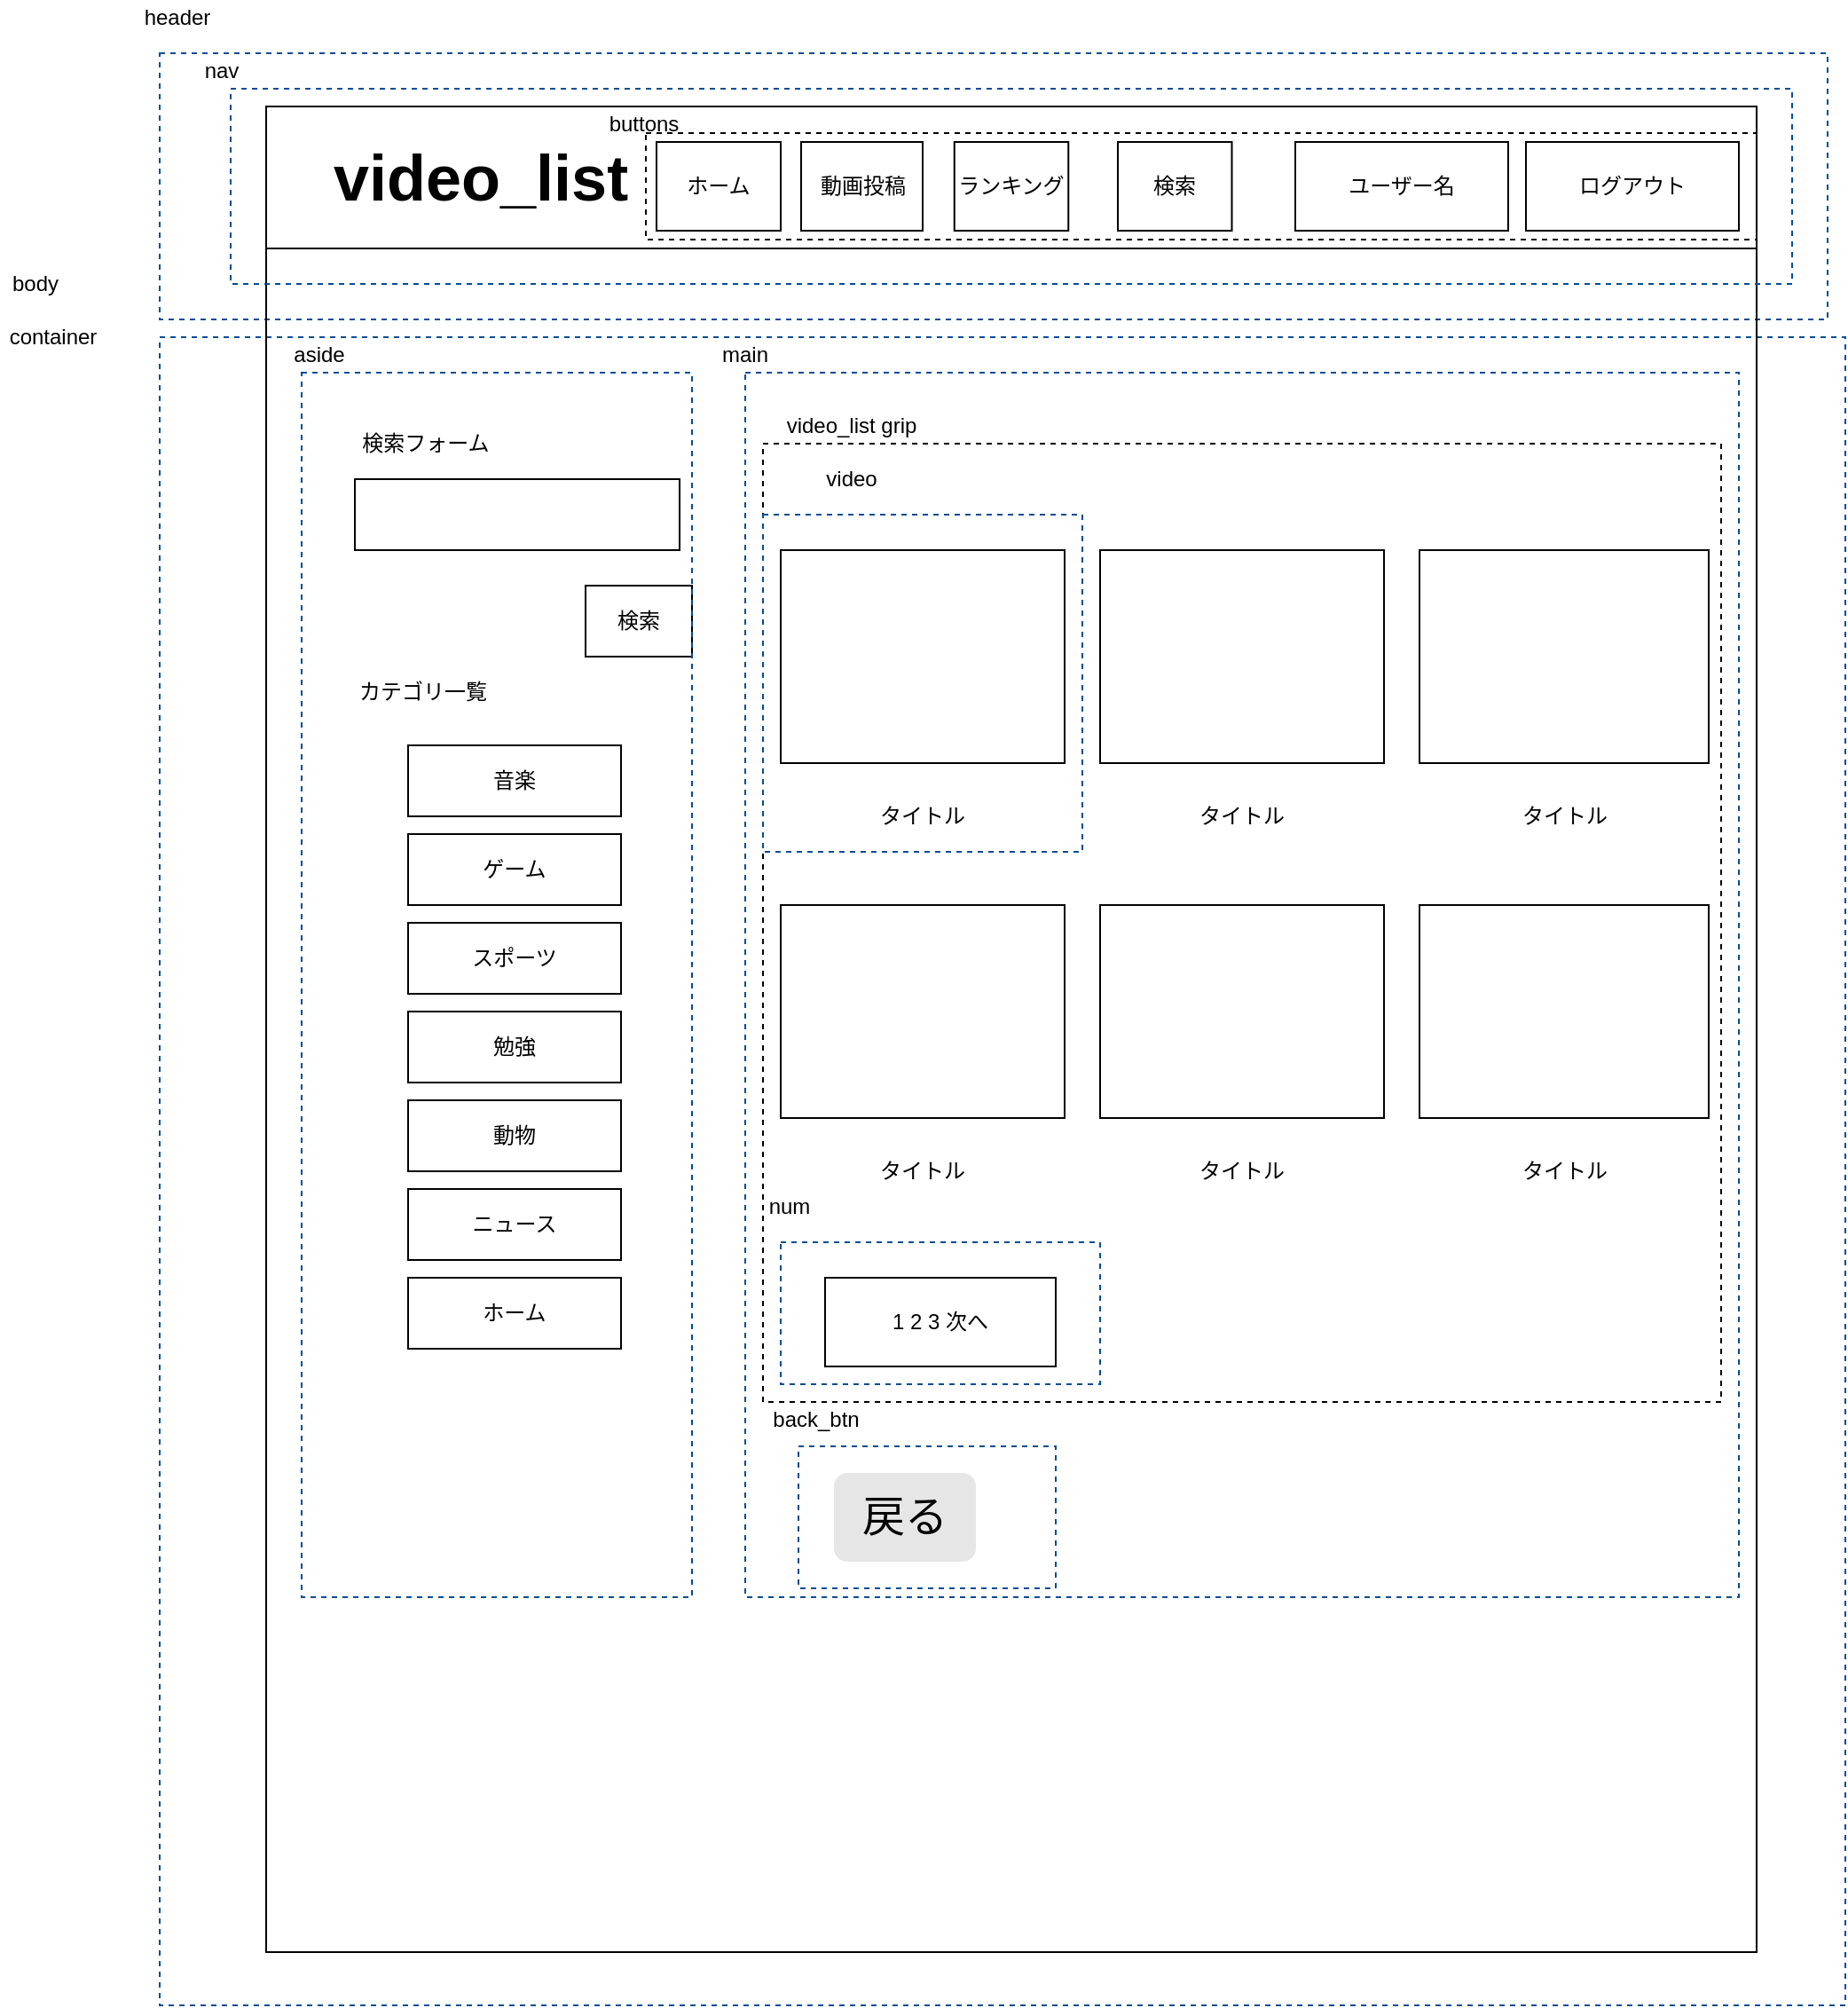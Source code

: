 <mxfile version="14.6.13" type="device"><diagram id="qV4Y1ibvRHWzE1QoIarS" name="ページ1"><mxGraphModel dx="1086" dy="1795" grid="1" gridSize="10" guides="1" tooltips="1" connect="1" arrows="1" fold="1" page="1" pageScale="1" pageWidth="827" pageHeight="1169" math="0" shadow="0"><root><mxCell id="0"/><mxCell id="1" parent="0"/><mxCell id="JnhSFOKj9GDTMDjTWT9U-10" value="" style="rounded=0;whiteSpace=wrap;html=1;dashed=1;strokeColor=#000000;fillColor=none;" parent="1" vertex="1"><mxGeometry x="480" y="-890" width="540" height="540" as="geometry"/></mxCell><mxCell id="41ih9-w9jSs7INL_MtGD-24" value="" style="rounded=0;whiteSpace=wrap;html=1;fillColor=none;dashed=1;strokeColor=#004C99;" parent="1" vertex="1"><mxGeometry x="140" y="-1110" width="940" height="150" as="geometry"/></mxCell><mxCell id="41ih9-w9jSs7INL_MtGD-37" value="" style="rounded=0;whiteSpace=wrap;html=1;dashed=1;strokeColor=#004C99;fillColor=none;" parent="1" vertex="1"><mxGeometry x="140" y="-950" width="950" height="940" as="geometry"/></mxCell><mxCell id="41ih9-w9jSs7INL_MtGD-27" value="" style="rounded=0;whiteSpace=wrap;html=1;fillColor=none;dashed=1;strokeColor=#004C99;" parent="1" vertex="1"><mxGeometry x="470" y="-930" width="560" height="690" as="geometry"/></mxCell><mxCell id="UcNmZPkEHvnRl0_18qgE-3" value="" style="rounded=0;whiteSpace=wrap;html=1;fillColor=none;" parent="1" vertex="1"><mxGeometry x="200" y="-1080" width="840" height="1040" as="geometry"/></mxCell><mxCell id="41ih9-w9jSs7INL_MtGD-1" value="&lt;font style=&quot;font-size: 36px&quot;&gt;&lt;b&gt;　video_list&lt;/b&gt;&lt;/font&gt;" style="rounded=0;whiteSpace=wrap;html=1;align=left;" parent="1" vertex="1"><mxGeometry x="200" y="-1080" width="840" height="80" as="geometry"/></mxCell><mxCell id="41ih9-w9jSs7INL_MtGD-2" value="ユーザー名" style="rounded=0;whiteSpace=wrap;html=1;" parent="1" vertex="1"><mxGeometry x="780" y="-1060" width="120" height="50" as="geometry"/></mxCell><mxCell id="41ih9-w9jSs7INL_MtGD-3" value="ログアウト" style="rounded=0;whiteSpace=wrap;html=1;" parent="1" vertex="1"><mxGeometry x="910" y="-1060" width="120" height="50" as="geometry"/></mxCell><mxCell id="41ih9-w9jSs7INL_MtGD-4" value="" style="rounded=0;whiteSpace=wrap;html=1;" parent="1" vertex="1"><mxGeometry x="490" y="-830" width="160" height="120" as="geometry"/></mxCell><mxCell id="41ih9-w9jSs7INL_MtGD-5" value="" style="rounded=0;whiteSpace=wrap;html=1;" parent="1" vertex="1"><mxGeometry x="670" y="-830" width="160" height="120" as="geometry"/></mxCell><mxCell id="41ih9-w9jSs7INL_MtGD-6" value="" style="rounded=0;whiteSpace=wrap;html=1;" parent="1" vertex="1"><mxGeometry x="850" y="-830" width="163" height="120" as="geometry"/></mxCell><mxCell id="41ih9-w9jSs7INL_MtGD-7" value="タイトル" style="text;html=1;strokeColor=none;fillColor=none;align=center;verticalAlign=middle;whiteSpace=wrap;rounded=0;" parent="1" vertex="1"><mxGeometry x="510" y="-700" width="120" height="40" as="geometry"/></mxCell><mxCell id="41ih9-w9jSs7INL_MtGD-8" value="タイトル" style="text;html=1;strokeColor=none;fillColor=none;align=center;verticalAlign=middle;whiteSpace=wrap;rounded=0;" parent="1" vertex="1"><mxGeometry x="690" y="-700" width="120" height="40" as="geometry"/></mxCell><mxCell id="41ih9-w9jSs7INL_MtGD-9" value="タイトル" style="text;html=1;strokeColor=none;fillColor=none;align=center;verticalAlign=middle;whiteSpace=wrap;rounded=0;" parent="1" vertex="1"><mxGeometry x="871.5" y="-700" width="120" height="40" as="geometry"/></mxCell><mxCell id="41ih9-w9jSs7INL_MtGD-10" value="" style="rounded=0;whiteSpace=wrap;html=1;" parent="1" vertex="1"><mxGeometry x="490" y="-630" width="160" height="120" as="geometry"/></mxCell><mxCell id="41ih9-w9jSs7INL_MtGD-11" value="" style="rounded=0;whiteSpace=wrap;html=1;" parent="1" vertex="1"><mxGeometry x="670" y="-630" width="160" height="120" as="geometry"/></mxCell><mxCell id="41ih9-w9jSs7INL_MtGD-12" value="" style="rounded=0;whiteSpace=wrap;html=1;" parent="1" vertex="1"><mxGeometry x="850" y="-630" width="163" height="120" as="geometry"/></mxCell><mxCell id="41ih9-w9jSs7INL_MtGD-13" value="タイトル" style="text;html=1;strokeColor=none;fillColor=none;align=center;verticalAlign=middle;whiteSpace=wrap;rounded=0;" parent="1" vertex="1"><mxGeometry x="510" y="-500" width="120" height="40" as="geometry"/></mxCell><mxCell id="41ih9-w9jSs7INL_MtGD-14" value="タイトル" style="text;html=1;strokeColor=none;fillColor=none;align=center;verticalAlign=middle;whiteSpace=wrap;rounded=0;" parent="1" vertex="1"><mxGeometry x="690" y="-500" width="120" height="40" as="geometry"/></mxCell><mxCell id="41ih9-w9jSs7INL_MtGD-15" value="タイトル" style="text;html=1;strokeColor=none;fillColor=none;align=center;verticalAlign=middle;whiteSpace=wrap;rounded=0;" parent="1" vertex="1"><mxGeometry x="871.5" y="-500" width="120" height="40" as="geometry"/></mxCell><mxCell id="41ih9-w9jSs7INL_MtGD-16" value="" style="rounded=0;whiteSpace=wrap;html=1;" parent="1" vertex="1"><mxGeometry x="250" y="-870" width="183" height="40" as="geometry"/></mxCell><mxCell id="41ih9-w9jSs7INL_MtGD-17" value="検索フォーム" style="text;html=1;strokeColor=none;fillColor=none;align=center;verticalAlign=middle;whiteSpace=wrap;rounded=0;" parent="1" vertex="1"><mxGeometry x="250" y="-900" width="80" height="20" as="geometry"/></mxCell><mxCell id="41ih9-w9jSs7INL_MtGD-19" value="検索" style="rounded=0;whiteSpace=wrap;html=1;" parent="1" vertex="1"><mxGeometry x="380" y="-810" width="60" height="40" as="geometry"/></mxCell><mxCell id="41ih9-w9jSs7INL_MtGD-23" value="1 2 3 次へ" style="text;html=1;fillColor=none;align=center;verticalAlign=middle;whiteSpace=wrap;rounded=0;strokeColor=#000000;" parent="1" vertex="1"><mxGeometry x="515" y="-420" width="130" height="50" as="geometry"/></mxCell><mxCell id="41ih9-w9jSs7INL_MtGD-28" value="" style="rounded=0;whiteSpace=wrap;html=1;fillColor=none;dashed=1;strokeColor=#004C99;" parent="1" vertex="1"><mxGeometry x="220" y="-930" width="220" height="690" as="geometry"/></mxCell><mxCell id="41ih9-w9jSs7INL_MtGD-29" value="" style="rounded=0;whiteSpace=wrap;html=1;dashed=1;strokeColor=#004C99;fillColor=none;" parent="1" vertex="1"><mxGeometry x="490" y="-440" width="180" height="80" as="geometry"/></mxCell><mxCell id="41ih9-w9jSs7INL_MtGD-30" value="main" style="text;html=1;strokeColor=none;fillColor=none;align=center;verticalAlign=middle;whiteSpace=wrap;rounded=0;dashed=1;" parent="1" vertex="1"><mxGeometry x="450" y="-950" width="40" height="20" as="geometry"/></mxCell><mxCell id="41ih9-w9jSs7INL_MtGD-31" value="aside" style="text;html=1;strokeColor=none;fillColor=none;align=center;verticalAlign=middle;whiteSpace=wrap;rounded=0;dashed=1;" parent="1" vertex="1"><mxGeometry x="210" y="-950" width="40" height="20" as="geometry"/></mxCell><mxCell id="41ih9-w9jSs7INL_MtGD-32" value="num" style="text;html=1;strokeColor=none;fillColor=none;align=center;verticalAlign=middle;whiteSpace=wrap;rounded=0;dashed=1;" parent="1" vertex="1"><mxGeometry x="475" y="-470" width="40" height="20" as="geometry"/></mxCell><mxCell id="41ih9-w9jSs7INL_MtGD-33" value="header" style="text;html=1;strokeColor=none;fillColor=none;align=center;verticalAlign=middle;whiteSpace=wrap;rounded=0;dashed=1;" parent="1" vertex="1"><mxGeometry x="130" y="-1140" width="40" height="20" as="geometry"/></mxCell><mxCell id="41ih9-w9jSs7INL_MtGD-38" value="body" style="text;html=1;strokeColor=none;fillColor=none;align=center;verticalAlign=middle;whiteSpace=wrap;rounded=0;dashed=1;" parent="1" vertex="1"><mxGeometry x="50" y="-990" width="40" height="20" as="geometry"/></mxCell><mxCell id="1c0NNwxKIvy2WAwoOnhW-1" value="ホーム" style="rounded=0;whiteSpace=wrap;html=1;" parent="1" vertex="1"><mxGeometry x="420" y="-1060" width="70" height="50" as="geometry"/></mxCell><mxCell id="1c0NNwxKIvy2WAwoOnhW-2" value="動画投稿" style="rounded=0;whiteSpace=wrap;html=1;" parent="1" vertex="1"><mxGeometry x="501.5" y="-1060" width="68.5" height="50" as="geometry"/></mxCell><mxCell id="1c0NNwxKIvy2WAwoOnhW-5" value="ランキング" style="rounded=0;whiteSpace=wrap;html=1;" parent="1" vertex="1"><mxGeometry x="587.88" y="-1060" width="64.25" height="50" as="geometry"/></mxCell><mxCell id="1c0NNwxKIvy2WAwoOnhW-6" value="音楽" style="rounded=0;whiteSpace=wrap;html=1;" parent="1" vertex="1"><mxGeometry x="280" y="-720" width="120" height="40" as="geometry"/></mxCell><mxCell id="1c0NNwxKIvy2WAwoOnhW-7" value="ホーム" style="rounded=0;whiteSpace=wrap;html=1;" parent="1" vertex="1"><mxGeometry x="280" y="-420" width="120" height="40" as="geometry"/></mxCell><mxCell id="1c0NNwxKIvy2WAwoOnhW-8" value="動物" style="rounded=0;whiteSpace=wrap;html=1;" parent="1" vertex="1"><mxGeometry x="280" y="-520" width="120" height="40" as="geometry"/></mxCell><mxCell id="1c0NNwxKIvy2WAwoOnhW-9" value="ゲーム" style="rounded=0;whiteSpace=wrap;html=1;" parent="1" vertex="1"><mxGeometry x="280" y="-670" width="120" height="40" as="geometry"/></mxCell><mxCell id="1c0NNwxKIvy2WAwoOnhW-10" value="スポーツ" style="rounded=0;whiteSpace=wrap;html=1;" parent="1" vertex="1"><mxGeometry x="280" y="-620" width="120" height="40" as="geometry"/></mxCell><mxCell id="1c0NNwxKIvy2WAwoOnhW-11" value="勉強" style="rounded=0;whiteSpace=wrap;html=1;" parent="1" vertex="1"><mxGeometry x="280" y="-570" width="120" height="40" as="geometry"/></mxCell><mxCell id="1c0NNwxKIvy2WAwoOnhW-13" value="カテゴリ一覧" style="text;html=1;strokeColor=none;fillColor=none;align=center;verticalAlign=middle;whiteSpace=wrap;rounded=0;" parent="1" vertex="1"><mxGeometry x="247.25" y="-760" width="82.75" height="20" as="geometry"/></mxCell><mxCell id="JnhSFOKj9GDTMDjTWT9U-1" value="検索" style="rounded=0;whiteSpace=wrap;html=1;" parent="1" vertex="1"><mxGeometry x="680" y="-1060" width="64.25" height="50" as="geometry"/></mxCell><mxCell id="JnhSFOKj9GDTMDjTWT9U-2" value="" style="rounded=0;whiteSpace=wrap;html=1;fillColor=none;dashed=1;strokeColor=#004C99;" parent="1" vertex="1"><mxGeometry x="180" y="-1090" width="880" height="110" as="geometry"/></mxCell><mxCell id="JnhSFOKj9GDTMDjTWT9U-5" value="nav" style="text;html=1;strokeColor=none;fillColor=none;align=center;verticalAlign=middle;whiteSpace=wrap;rounded=0;dashed=1;" parent="1" vertex="1"><mxGeometry x="90" y="-1110" width="170" height="20" as="geometry"/></mxCell><mxCell id="JnhSFOKj9GDTMDjTWT9U-6" value="" style="rounded=0;whiteSpace=wrap;html=1;dashed=1;strokeColor=#000000;fillColor=none;" parent="1" vertex="1"><mxGeometry x="414" y="-1065" width="626" height="60" as="geometry"/></mxCell><mxCell id="JnhSFOKj9GDTMDjTWT9U-8" value="buttons" style="text;html=1;strokeColor=none;fillColor=none;align=center;verticalAlign=middle;whiteSpace=wrap;rounded=0;dashed=1;" parent="1" vertex="1"><mxGeometry x="393" y="-1080" width="40" height="20" as="geometry"/></mxCell><mxCell id="JnhSFOKj9GDTMDjTWT9U-9" value="container" style="text;html=1;strokeColor=none;fillColor=none;align=center;verticalAlign=middle;whiteSpace=wrap;rounded=0;dashed=1;" parent="1" vertex="1"><mxGeometry x="60" y="-960" width="40" height="20" as="geometry"/></mxCell><mxCell id="JnhSFOKj9GDTMDjTWT9U-11" value="video_list grip" style="text;html=1;strokeColor=none;fillColor=none;align=center;verticalAlign=middle;whiteSpace=wrap;rounded=0;dashed=1;" parent="1" vertex="1"><mxGeometry x="480" y="-910" width="100" height="20" as="geometry"/></mxCell><mxCell id="JnhSFOKj9GDTMDjTWT9U-12" value="&lt;font style=&quot;font-size: 24px&quot;&gt;戻る&lt;/font&gt;" style="text;html=1;strokeColor=none;align=center;verticalAlign=middle;whiteSpace=wrap;rounded=1;dashed=1;fillColor=#E6E6E6;" parent="1" vertex="1"><mxGeometry x="520" y="-310" width="80" height="50" as="geometry"/></mxCell><mxCell id="2fgvx3evwtGuOG1FScfQ-1" value="" style="rounded=0;whiteSpace=wrap;html=1;dashed=1;strokeColor=#004C99;fillColor=none;" parent="1" vertex="1"><mxGeometry x="480" y="-850" width="180" height="190" as="geometry"/></mxCell><mxCell id="2fgvx3evwtGuOG1FScfQ-3" value="video" style="text;html=1;strokeColor=none;fillColor=none;align=center;verticalAlign=middle;whiteSpace=wrap;rounded=0;dashed=1;" parent="1" vertex="1"><mxGeometry x="480" y="-880" width="100" height="20" as="geometry"/></mxCell><mxCell id="2fgvx3evwtGuOG1FScfQ-4" value="" style="rounded=0;whiteSpace=wrap;html=1;dashed=1;strokeColor=#004C99;fillColor=none;" parent="1" vertex="1"><mxGeometry x="500" y="-325" width="145" height="80" as="geometry"/></mxCell><mxCell id="2fgvx3evwtGuOG1FScfQ-5" value="back_btn" style="text;html=1;strokeColor=none;fillColor=none;align=center;verticalAlign=middle;whiteSpace=wrap;rounded=0;dashed=1;" parent="1" vertex="1"><mxGeometry x="490" y="-350" width="40" height="20" as="geometry"/></mxCell><mxCell id="kt1rHjMZV_Blz9jxT9eX-1" value="ニュース" style="rounded=0;whiteSpace=wrap;html=1;" parent="1" vertex="1"><mxGeometry x="280" y="-470" width="120" height="40" as="geometry"/></mxCell></root></mxGraphModel></diagram></mxfile>